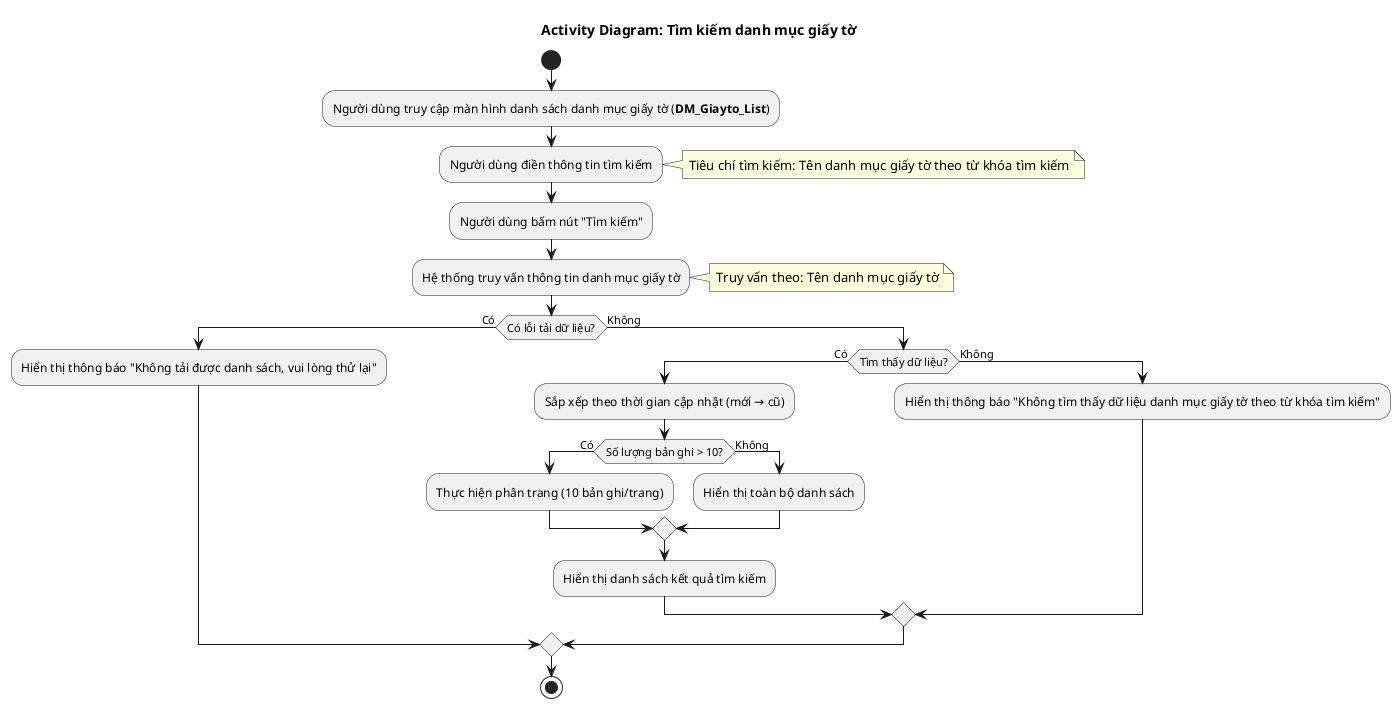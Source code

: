 @startuml DM_Giayto_Search
!pragma layout smetana
title Activity Diagram: Tìm kiếm danh mục giấy tờ

start
:Người dùng truy cập màn hình danh sách danh mục giấy tờ (**DM_Giayto_List**);
:Người dùng điền thông tin tìm kiếm;
note right: Tiêu chí tìm kiếm: Tên danh mục giấy tờ theo từ khóa tìm kiếm
:Người dùng bấm nút "Tìm kiếm";
:Hệ thống truy vấn thông tin danh mục giấy tờ;
note right: Truy vấn theo: Tên danh mục giấy tờ
if (Có lỗi tải dữ liệu?) then (Có)
  :Hiển thị thông báo "Không tải được danh sách, vui lòng thử lại";
else (Không)
  if (Tìm thấy dữ liệu?) then (Có)
    :Sắp xếp theo thời gian cập nhật (mới → cũ);
    if (Số lượng bản ghi > 10?) then (Có)
      :Thực hiện phân trang (10 bản ghi/trang);
    else (Không)
      :Hiển thị toàn bộ danh sách;
    endif
    :Hiển thị danh sách kết quả tìm kiếm;
  else (Không)
    :Hiển thị thông báo "Không tìm thấy dữ liệu danh mục giấy tờ theo từ khóa tìm kiếm";
  endif
endif
stop
@enduml